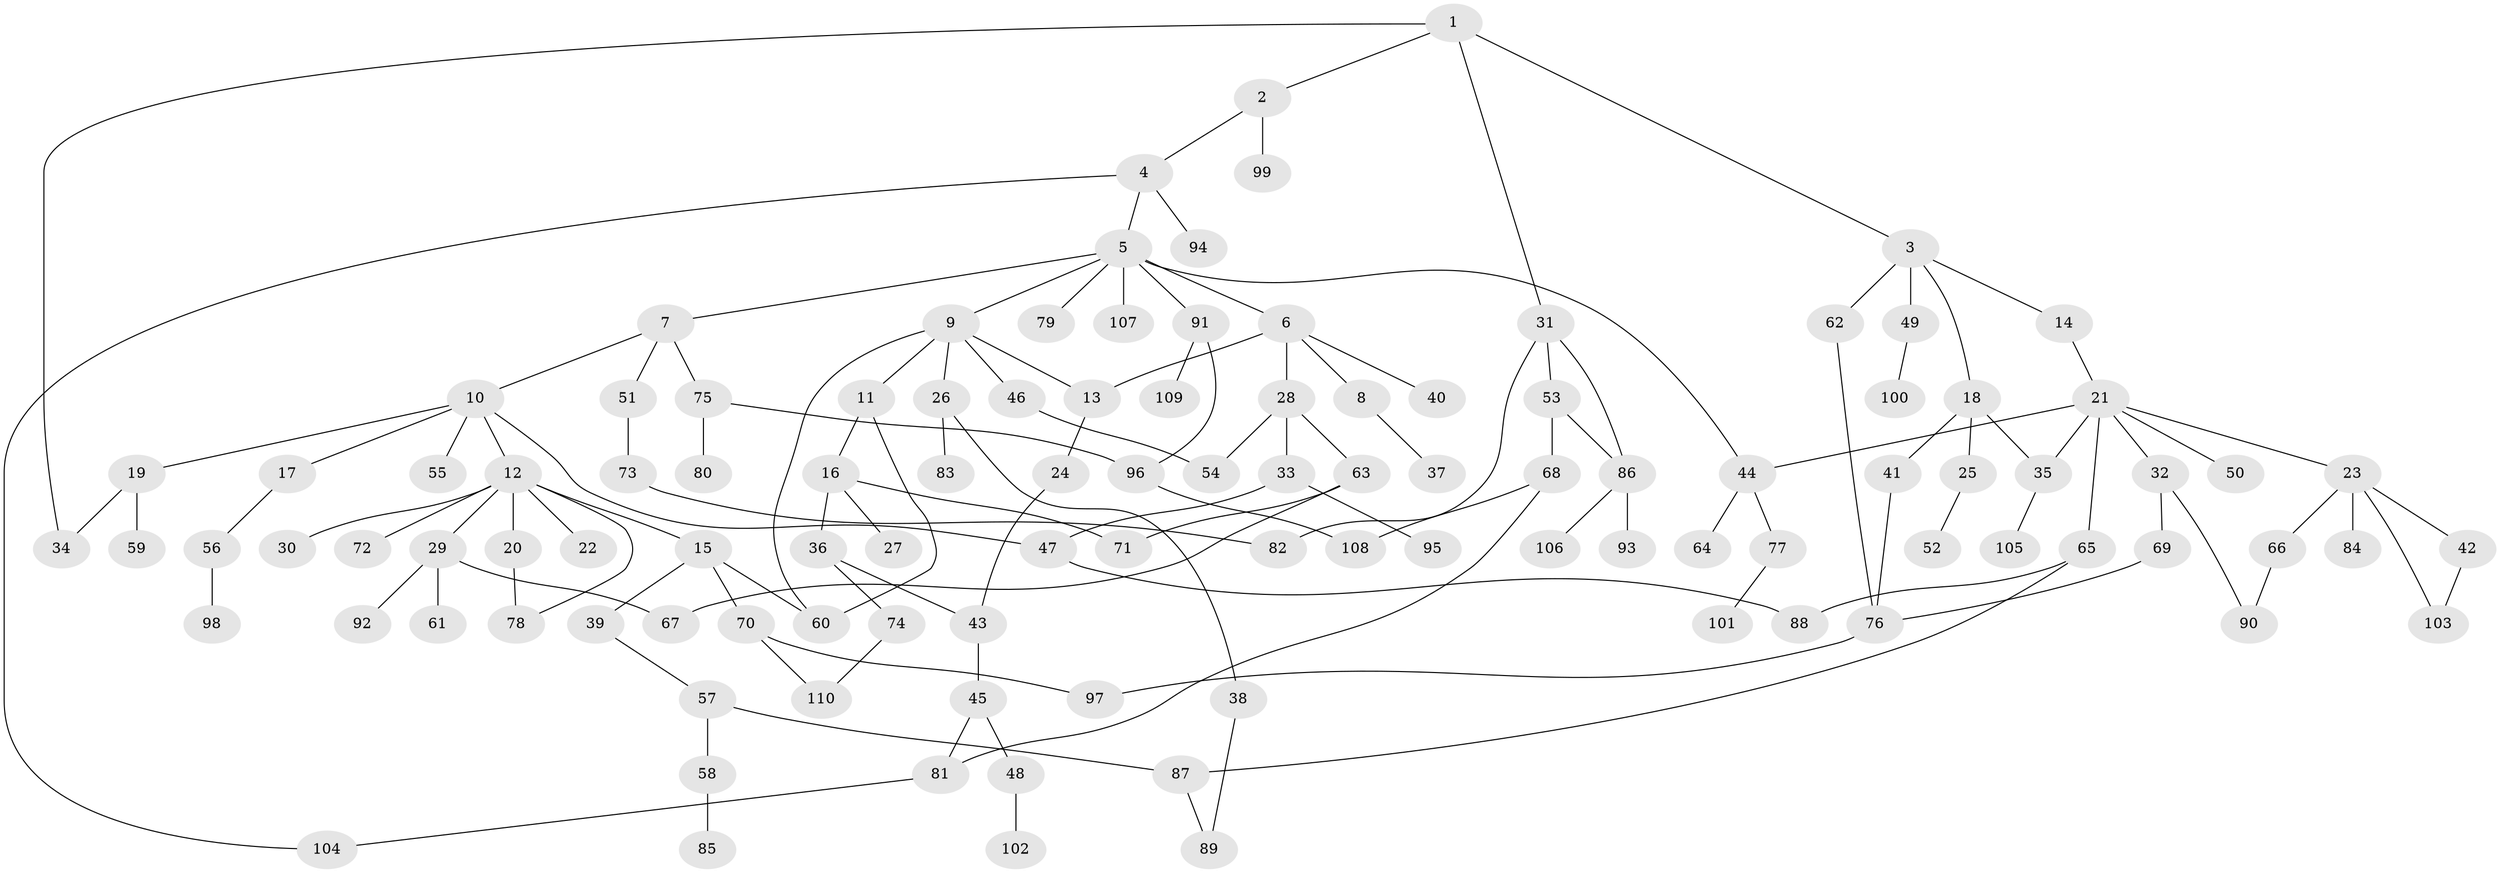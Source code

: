 // Generated by graph-tools (version 1.1) at 2025/10/02/27/25 16:10:53]
// undirected, 110 vertices, 136 edges
graph export_dot {
graph [start="1"]
  node [color=gray90,style=filled];
  1;
  2;
  3;
  4;
  5;
  6;
  7;
  8;
  9;
  10;
  11;
  12;
  13;
  14;
  15;
  16;
  17;
  18;
  19;
  20;
  21;
  22;
  23;
  24;
  25;
  26;
  27;
  28;
  29;
  30;
  31;
  32;
  33;
  34;
  35;
  36;
  37;
  38;
  39;
  40;
  41;
  42;
  43;
  44;
  45;
  46;
  47;
  48;
  49;
  50;
  51;
  52;
  53;
  54;
  55;
  56;
  57;
  58;
  59;
  60;
  61;
  62;
  63;
  64;
  65;
  66;
  67;
  68;
  69;
  70;
  71;
  72;
  73;
  74;
  75;
  76;
  77;
  78;
  79;
  80;
  81;
  82;
  83;
  84;
  85;
  86;
  87;
  88;
  89;
  90;
  91;
  92;
  93;
  94;
  95;
  96;
  97;
  98;
  99;
  100;
  101;
  102;
  103;
  104;
  105;
  106;
  107;
  108;
  109;
  110;
  1 -- 2;
  1 -- 3;
  1 -- 31;
  1 -- 34;
  2 -- 4;
  2 -- 99;
  3 -- 14;
  3 -- 18;
  3 -- 49;
  3 -- 62;
  4 -- 5;
  4 -- 94;
  4 -- 104;
  5 -- 6;
  5 -- 7;
  5 -- 9;
  5 -- 79;
  5 -- 91;
  5 -- 107;
  5 -- 44;
  6 -- 8;
  6 -- 28;
  6 -- 40;
  6 -- 13;
  7 -- 10;
  7 -- 51;
  7 -- 75;
  8 -- 37;
  9 -- 11;
  9 -- 13;
  9 -- 26;
  9 -- 46;
  9 -- 60;
  10 -- 12;
  10 -- 17;
  10 -- 19;
  10 -- 47;
  10 -- 55;
  11 -- 16;
  11 -- 60;
  12 -- 15;
  12 -- 20;
  12 -- 22;
  12 -- 29;
  12 -- 30;
  12 -- 72;
  12 -- 78;
  13 -- 24;
  14 -- 21;
  15 -- 39;
  15 -- 70;
  15 -- 60;
  16 -- 27;
  16 -- 36;
  16 -- 71;
  17 -- 56;
  18 -- 25;
  18 -- 35;
  18 -- 41;
  19 -- 34;
  19 -- 59;
  20 -- 78;
  21 -- 23;
  21 -- 32;
  21 -- 44;
  21 -- 50;
  21 -- 65;
  21 -- 35;
  23 -- 42;
  23 -- 66;
  23 -- 84;
  23 -- 103;
  24 -- 43;
  25 -- 52;
  26 -- 38;
  26 -- 83;
  28 -- 33;
  28 -- 63;
  28 -- 54;
  29 -- 61;
  29 -- 67;
  29 -- 92;
  31 -- 53;
  31 -- 82;
  31 -- 86;
  32 -- 69;
  32 -- 90;
  33 -- 95;
  33 -- 47;
  35 -- 105;
  36 -- 74;
  36 -- 43;
  38 -- 89;
  39 -- 57;
  41 -- 76;
  42 -- 103;
  43 -- 45;
  44 -- 64;
  44 -- 77;
  45 -- 48;
  45 -- 81;
  46 -- 54;
  47 -- 88;
  48 -- 102;
  49 -- 100;
  51 -- 73;
  53 -- 68;
  53 -- 86;
  56 -- 98;
  57 -- 58;
  57 -- 87;
  58 -- 85;
  62 -- 76;
  63 -- 67;
  63 -- 71;
  65 -- 87;
  65 -- 88;
  66 -- 90;
  68 -- 108;
  68 -- 81;
  69 -- 76;
  70 -- 97;
  70 -- 110;
  73 -- 82;
  74 -- 110;
  75 -- 80;
  75 -- 96;
  76 -- 97;
  77 -- 101;
  81 -- 104;
  86 -- 93;
  86 -- 106;
  87 -- 89;
  91 -- 109;
  91 -- 96;
  96 -- 108;
}
